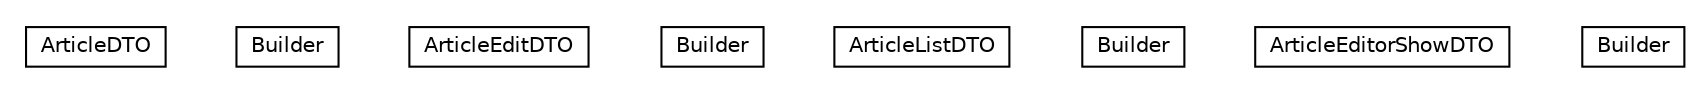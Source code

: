 #!/usr/local/bin/dot
#
# Class diagram 
# Generated by UMLGraph version 5.1 (http://www.umlgraph.org/)
#

digraph G {
	edge [fontname="Helvetica",fontsize=10,labelfontname="Helvetica",labelfontsize=10];
	node [fontname="Helvetica",fontsize=10,shape=plaintext];
	nodesep=0.25;
	ranksep=0.5;
	// cn.edu.uestc.acmicpc.db.dto.impl.article.ArticleDTO
	c894 [label=<<table title="cn.edu.uestc.acmicpc.db.dto.impl.article.ArticleDTO" border="0" cellborder="1" cellspacing="0" cellpadding="2" port="p" href="./ArticleDTO.html">
		<tr><td><table border="0" cellspacing="0" cellpadding="1">
<tr><td align="center" balign="center"> ArticleDTO </td></tr>
		</table></td></tr>
		</table>>, fontname="Helvetica", fontcolor="black", fontsize=10.0];
	// cn.edu.uestc.acmicpc.db.dto.impl.article.ArticleDTO.Builder
	c895 [label=<<table title="cn.edu.uestc.acmicpc.db.dto.impl.article.ArticleDTO.Builder" border="0" cellborder="1" cellspacing="0" cellpadding="2" port="p" href="./ArticleDTO.Builder.html">
		<tr><td><table border="0" cellspacing="0" cellpadding="1">
<tr><td align="center" balign="center"> Builder </td></tr>
		</table></td></tr>
		</table>>, fontname="Helvetica", fontcolor="black", fontsize=10.0];
	// cn.edu.uestc.acmicpc.db.dto.impl.article.ArticleEditDTO
	c896 [label=<<table title="cn.edu.uestc.acmicpc.db.dto.impl.article.ArticleEditDTO" border="0" cellborder="1" cellspacing="0" cellpadding="2" port="p" href="./ArticleEditDTO.html">
		<tr><td><table border="0" cellspacing="0" cellpadding="1">
<tr><td align="center" balign="center"> ArticleEditDTO </td></tr>
		</table></td></tr>
		</table>>, fontname="Helvetica", fontcolor="black", fontsize=10.0];
	// cn.edu.uestc.acmicpc.db.dto.impl.article.ArticleEditDTO.Builder
	c897 [label=<<table title="cn.edu.uestc.acmicpc.db.dto.impl.article.ArticleEditDTO.Builder" border="0" cellborder="1" cellspacing="0" cellpadding="2" port="p" href="./ArticleEditDTO.Builder.html">
		<tr><td><table border="0" cellspacing="0" cellpadding="1">
<tr><td align="center" balign="center"> Builder </td></tr>
		</table></td></tr>
		</table>>, fontname="Helvetica", fontcolor="black", fontsize=10.0];
	// cn.edu.uestc.acmicpc.db.dto.impl.article.ArticleListDTO
	c898 [label=<<table title="cn.edu.uestc.acmicpc.db.dto.impl.article.ArticleListDTO" border="0" cellborder="1" cellspacing="0" cellpadding="2" port="p" href="./ArticleListDTO.html">
		<tr><td><table border="0" cellspacing="0" cellpadding="1">
<tr><td align="center" balign="center"> ArticleListDTO </td></tr>
		</table></td></tr>
		</table>>, fontname="Helvetica", fontcolor="black", fontsize=10.0];
	// cn.edu.uestc.acmicpc.db.dto.impl.article.ArticleListDTO.Builder
	c899 [label=<<table title="cn.edu.uestc.acmicpc.db.dto.impl.article.ArticleListDTO.Builder" border="0" cellborder="1" cellspacing="0" cellpadding="2" port="p" href="./ArticleListDTO.Builder.html">
		<tr><td><table border="0" cellspacing="0" cellpadding="1">
<tr><td align="center" balign="center"> Builder </td></tr>
		</table></td></tr>
		</table>>, fontname="Helvetica", fontcolor="black", fontsize=10.0];
	// cn.edu.uestc.acmicpc.db.dto.impl.article.ArticleEditorShowDTO
	c900 [label=<<table title="cn.edu.uestc.acmicpc.db.dto.impl.article.ArticleEditorShowDTO" border="0" cellborder="1" cellspacing="0" cellpadding="2" port="p" href="./ArticleEditorShowDTO.html">
		<tr><td><table border="0" cellspacing="0" cellpadding="1">
<tr><td align="center" balign="center"> ArticleEditorShowDTO </td></tr>
		</table></td></tr>
		</table>>, fontname="Helvetica", fontcolor="black", fontsize=10.0];
	// cn.edu.uestc.acmicpc.db.dto.impl.article.ArticleEditorShowDTO.Builder
	c901 [label=<<table title="cn.edu.uestc.acmicpc.db.dto.impl.article.ArticleEditorShowDTO.Builder" border="0" cellborder="1" cellspacing="0" cellpadding="2" port="p" href="./ArticleEditorShowDTO.Builder.html">
		<tr><td><table border="0" cellspacing="0" cellpadding="1">
<tr><td align="center" balign="center"> Builder </td></tr>
		</table></td></tr>
		</table>>, fontname="Helvetica", fontcolor="black", fontsize=10.0];
}

